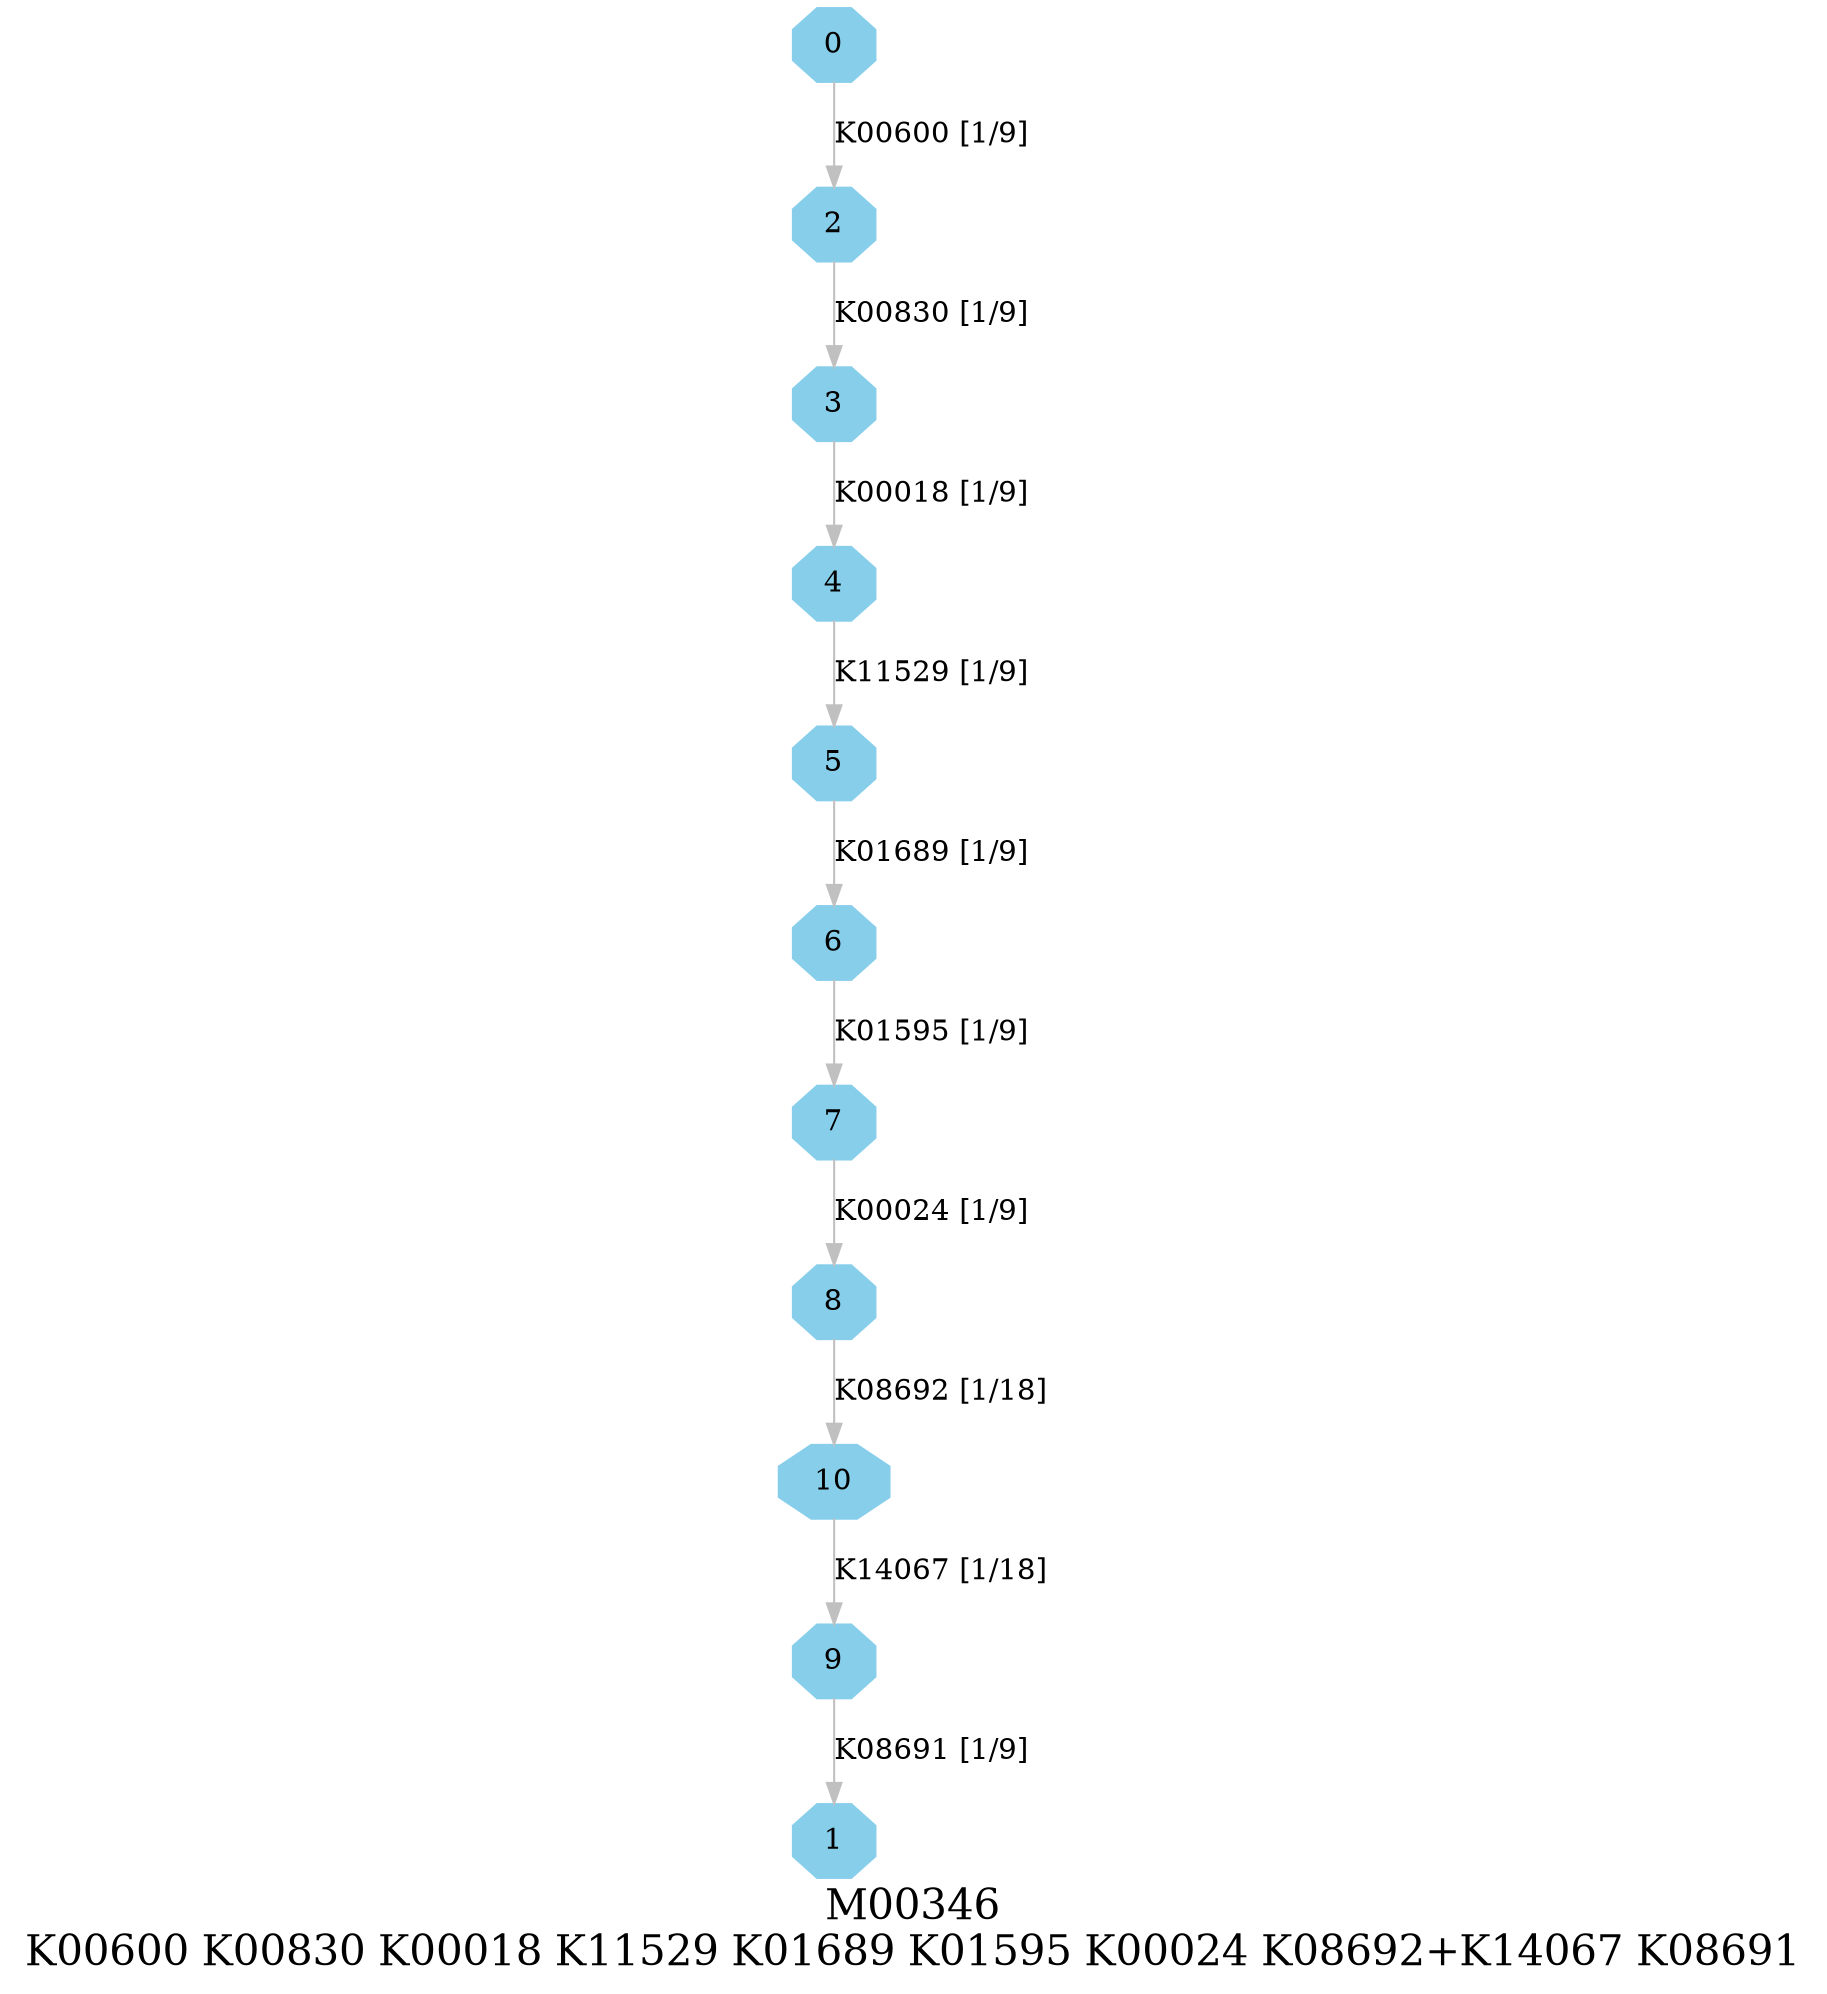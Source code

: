 digraph G {
graph [label="M00346
K00600 K00830 K00018 K11529 K01689 K01595 K00024 K08692+K14067 K08691",fontsize=20];
node [shape=box,style=filled];
edge [len=3,color=grey];
{node [width=.3,height=.3,shape=octagon,style=filled,color=skyblue] 0 1 2 3 4 5 6 7 8 9 10 }
0 -> 2 [label="K00600 [1/9]"];
2 -> 3 [label="K00830 [1/9]"];
3 -> 4 [label="K00018 [1/9]"];
4 -> 5 [label="K11529 [1/9]"];
5 -> 6 [label="K01689 [1/9]"];
6 -> 7 [label="K01595 [1/9]"];
7 -> 8 [label="K00024 [1/9]"];
8 -> 10 [label="K08692 [1/18]"];
9 -> 1 [label="K08691 [1/9]"];
10 -> 9 [label="K14067 [1/18]"];
}
